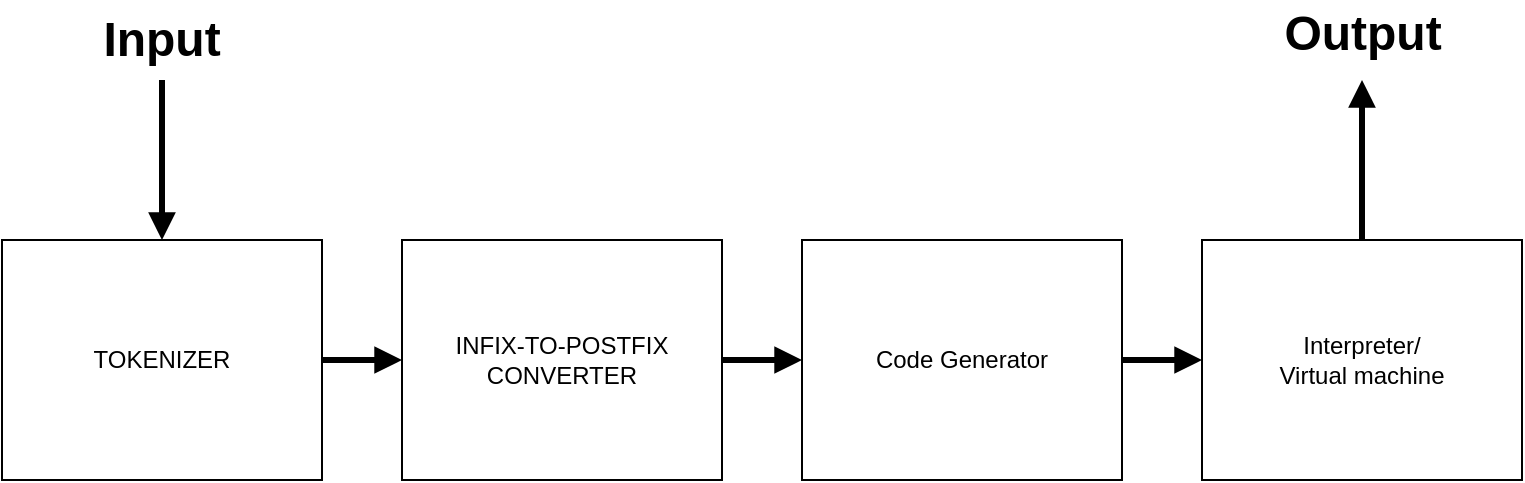 <mxfile version="12.1.0" type="google" pages="1"><diagram name="Page-1" id="0783ab3e-0a74-02c8-0abd-f7b4e66b4bec"><mxGraphModel dx="2062" dy="1126" grid="1" gridSize="10" guides="1" tooltips="1" connect="1" arrows="1" fold="1" page="1" pageScale="1" pageWidth="850" pageHeight="1100" background="#ffffff" math="0" shadow="0"><root><mxCell id="0"/><mxCell id="1" parent="0"/><mxCell id="neiyGNZhfSomRRsN3885-9" style="edgeStyle=orthogonalEdgeStyle;rounded=0;orthogonalLoop=1;jettySize=auto;html=1;exitX=1;exitY=0.5;exitDx=0;exitDy=0;entryX=0;entryY=0.5;entryDx=0;entryDy=0;endArrow=block;endFill=1;strokeWidth=3;" edge="1" parent="1" source="neiyGNZhfSomRRsN3885-2" target="neiyGNZhfSomRRsN3885-3"><mxGeometry relative="1" as="geometry"/></mxCell><mxCell id="neiyGNZhfSomRRsN3885-13" style="edgeStyle=orthogonalEdgeStyle;rounded=0;orthogonalLoop=1;jettySize=auto;html=1;exitX=0.5;exitY=0;exitDx=0;exitDy=0;endArrow=none;endFill=0;strokeWidth=3;startArrow=block;startFill=1;" edge="1" parent="1" source="neiyGNZhfSomRRsN3885-2"><mxGeometry relative="1" as="geometry"><mxPoint x="120" y="240" as="targetPoint"/></mxGeometry></mxCell><mxCell id="neiyGNZhfSomRRsN3885-2" value="TOKENIZER" style="rounded=0;whiteSpace=wrap;html=1;" vertex="1" parent="1"><mxGeometry x="40" y="320" width="160" height="120" as="geometry"/></mxCell><mxCell id="neiyGNZhfSomRRsN3885-10" style="edgeStyle=orthogonalEdgeStyle;rounded=0;orthogonalLoop=1;jettySize=auto;html=1;exitX=1;exitY=0.5;exitDx=0;exitDy=0;strokeWidth=3;endArrow=block;endFill=1;" edge="1" parent="1" source="neiyGNZhfSomRRsN3885-3" target="neiyGNZhfSomRRsN3885-4"><mxGeometry relative="1" as="geometry"/></mxCell><mxCell id="neiyGNZhfSomRRsN3885-3" value="INFIX-TO-POSTFIX&lt;br&gt;CONVERTER" style="rounded=0;whiteSpace=wrap;html=1;" vertex="1" parent="1"><mxGeometry x="240" y="320" width="160" height="120" as="geometry"/></mxCell><mxCell id="neiyGNZhfSomRRsN3885-11" style="edgeStyle=orthogonalEdgeStyle;rounded=0;orthogonalLoop=1;jettySize=auto;html=1;exitX=1;exitY=0.5;exitDx=0;exitDy=0;arcSize=20;strokeWidth=3;endArrow=block;endFill=1;" edge="1" parent="1" source="neiyGNZhfSomRRsN3885-4" target="neiyGNZhfSomRRsN3885-5"><mxGeometry relative="1" as="geometry"/></mxCell><mxCell id="neiyGNZhfSomRRsN3885-4" value="Code Generator" style="rounded=0;whiteSpace=wrap;html=1;" vertex="1" parent="1"><mxGeometry x="440" y="320" width="160" height="120" as="geometry"/></mxCell><mxCell id="neiyGNZhfSomRRsN3885-14" style="edgeStyle=orthogonalEdgeStyle;rounded=0;orthogonalLoop=1;jettySize=auto;html=1;exitX=0.5;exitY=0;exitDx=0;exitDy=0;startArrow=none;startFill=0;endArrow=block;endFill=1;strokeWidth=3;" edge="1" parent="1" source="neiyGNZhfSomRRsN3885-5"><mxGeometry relative="1" as="geometry"><mxPoint x="720" y="240" as="targetPoint"/></mxGeometry></mxCell><mxCell id="neiyGNZhfSomRRsN3885-5" value="Interpreter/&lt;br&gt;Virtual machine" style="rounded=0;whiteSpace=wrap;html=1;" vertex="1" parent="1"><mxGeometry x="640" y="320" width="160" height="120" as="geometry"/></mxCell><mxCell id="neiyGNZhfSomRRsN3885-15" value="Input" style="text;html=1;strokeColor=none;fillColor=none;align=center;verticalAlign=middle;whiteSpace=wrap;rounded=0;fontSize=24;fontStyle=1" vertex="1" parent="1"><mxGeometry x="100" y="210" width="40" height="20" as="geometry"/></mxCell><mxCell id="neiyGNZhfSomRRsN3885-16" value="&lt;b style=&quot;font-size: 24px;&quot;&gt;Output&lt;/b&gt;" style="text;html=1;resizable=0;points=[];autosize=1;align=center;verticalAlign=top;spacingTop=-4;fontSize=24;" vertex="1" parent="1"><mxGeometry x="675" y="200" width="90" height="30" as="geometry"/></mxCell></root></mxGraphModel></diagram></mxfile>